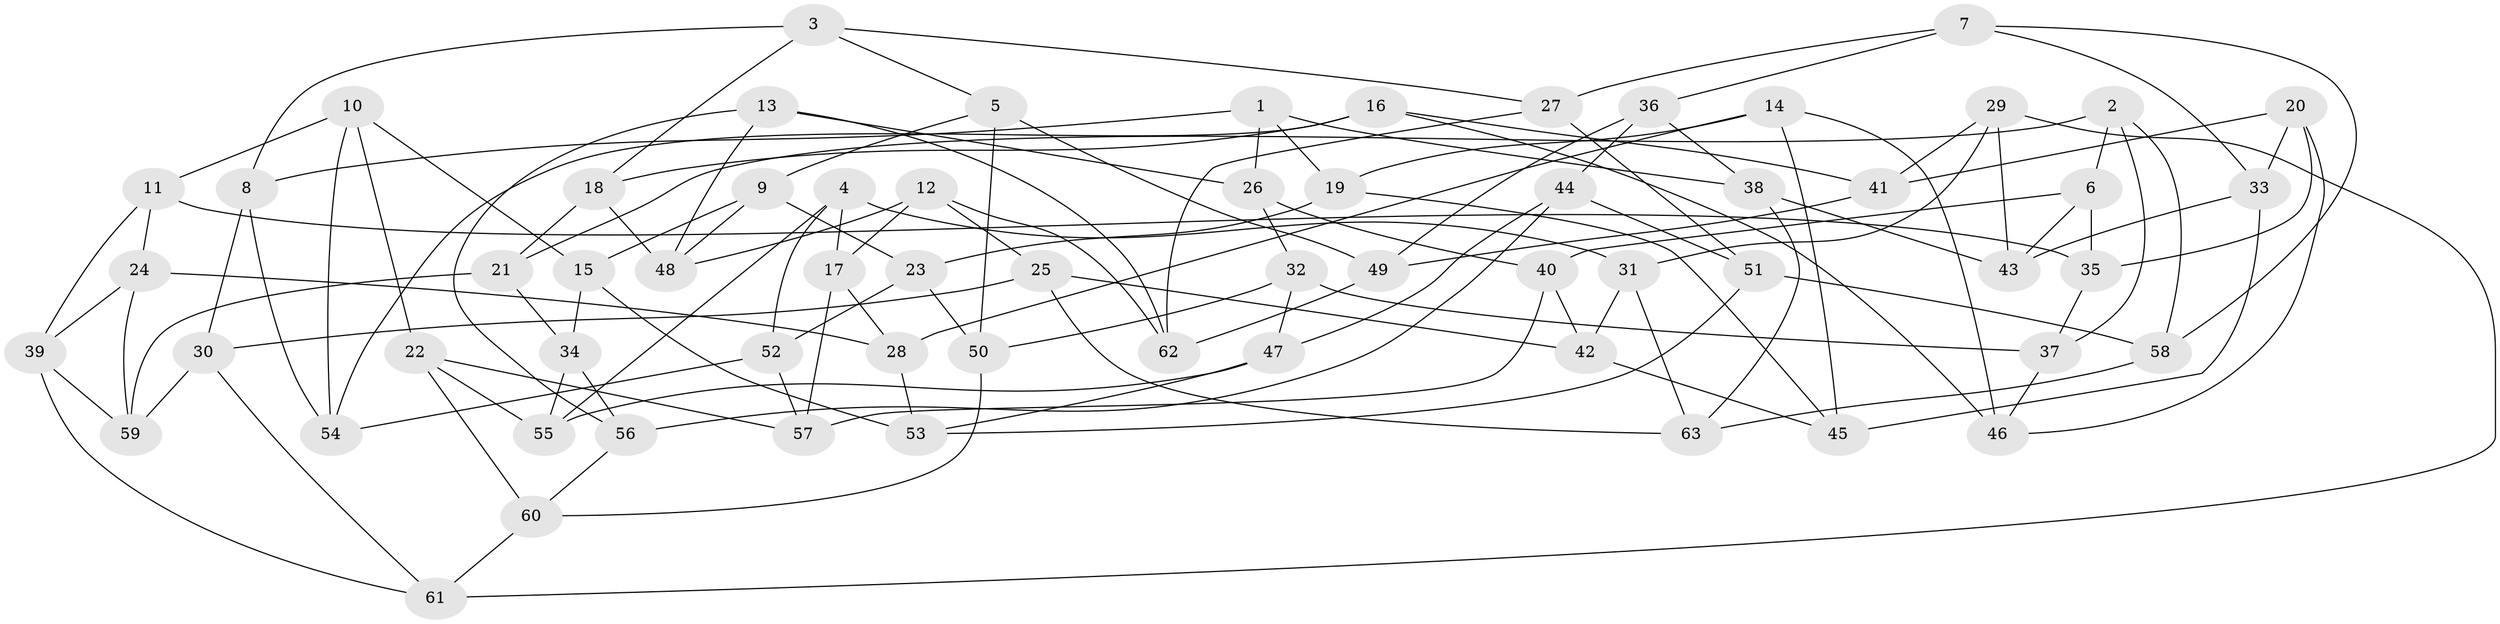 // coarse degree distribution, {10: 0.07692307692307693, 8: 0.11538461538461539, 9: 0.038461538461538464, 7: 0.15384615384615385, 6: 0.038461538461538464, 3: 0.15384615384615385, 4: 0.38461538461538464, 5: 0.038461538461538464}
// Generated by graph-tools (version 1.1) at 2025/54/03/04/25 22:54:02]
// undirected, 63 vertices, 126 edges
graph export_dot {
  node [color=gray90,style=filled];
  1;
  2;
  3;
  4;
  5;
  6;
  7;
  8;
  9;
  10;
  11;
  12;
  13;
  14;
  15;
  16;
  17;
  18;
  19;
  20;
  21;
  22;
  23;
  24;
  25;
  26;
  27;
  28;
  29;
  30;
  31;
  32;
  33;
  34;
  35;
  36;
  37;
  38;
  39;
  40;
  41;
  42;
  43;
  44;
  45;
  46;
  47;
  48;
  49;
  50;
  51;
  52;
  53;
  54;
  55;
  56;
  57;
  58;
  59;
  60;
  61;
  62;
  63;
  1 -- 8;
  1 -- 26;
  1 -- 38;
  1 -- 19;
  2 -- 21;
  2 -- 37;
  2 -- 6;
  2 -- 58;
  3 -- 18;
  3 -- 27;
  3 -- 5;
  3 -- 8;
  4 -- 17;
  4 -- 55;
  4 -- 31;
  4 -- 52;
  5 -- 50;
  5 -- 49;
  5 -- 9;
  6 -- 35;
  6 -- 43;
  6 -- 40;
  7 -- 36;
  7 -- 33;
  7 -- 27;
  7 -- 58;
  8 -- 54;
  8 -- 30;
  9 -- 23;
  9 -- 48;
  9 -- 15;
  10 -- 54;
  10 -- 15;
  10 -- 11;
  10 -- 22;
  11 -- 39;
  11 -- 35;
  11 -- 24;
  12 -- 62;
  12 -- 17;
  12 -- 48;
  12 -- 25;
  13 -- 56;
  13 -- 62;
  13 -- 26;
  13 -- 48;
  14 -- 45;
  14 -- 28;
  14 -- 19;
  14 -- 46;
  15 -- 53;
  15 -- 34;
  16 -- 18;
  16 -- 54;
  16 -- 41;
  16 -- 46;
  17 -- 57;
  17 -- 28;
  18 -- 21;
  18 -- 48;
  19 -- 23;
  19 -- 45;
  20 -- 35;
  20 -- 33;
  20 -- 46;
  20 -- 41;
  21 -- 34;
  21 -- 59;
  22 -- 55;
  22 -- 57;
  22 -- 60;
  23 -- 52;
  23 -- 50;
  24 -- 59;
  24 -- 28;
  24 -- 39;
  25 -- 42;
  25 -- 30;
  25 -- 63;
  26 -- 40;
  26 -- 32;
  27 -- 51;
  27 -- 62;
  28 -- 53;
  29 -- 43;
  29 -- 31;
  29 -- 61;
  29 -- 41;
  30 -- 59;
  30 -- 61;
  31 -- 42;
  31 -- 63;
  32 -- 37;
  32 -- 47;
  32 -- 50;
  33 -- 43;
  33 -- 45;
  34 -- 56;
  34 -- 55;
  35 -- 37;
  36 -- 44;
  36 -- 38;
  36 -- 49;
  37 -- 46;
  38 -- 63;
  38 -- 43;
  39 -- 61;
  39 -- 59;
  40 -- 57;
  40 -- 42;
  41 -- 49;
  42 -- 45;
  44 -- 51;
  44 -- 47;
  44 -- 56;
  47 -- 55;
  47 -- 53;
  49 -- 62;
  50 -- 60;
  51 -- 53;
  51 -- 58;
  52 -- 57;
  52 -- 54;
  56 -- 60;
  58 -- 63;
  60 -- 61;
}
